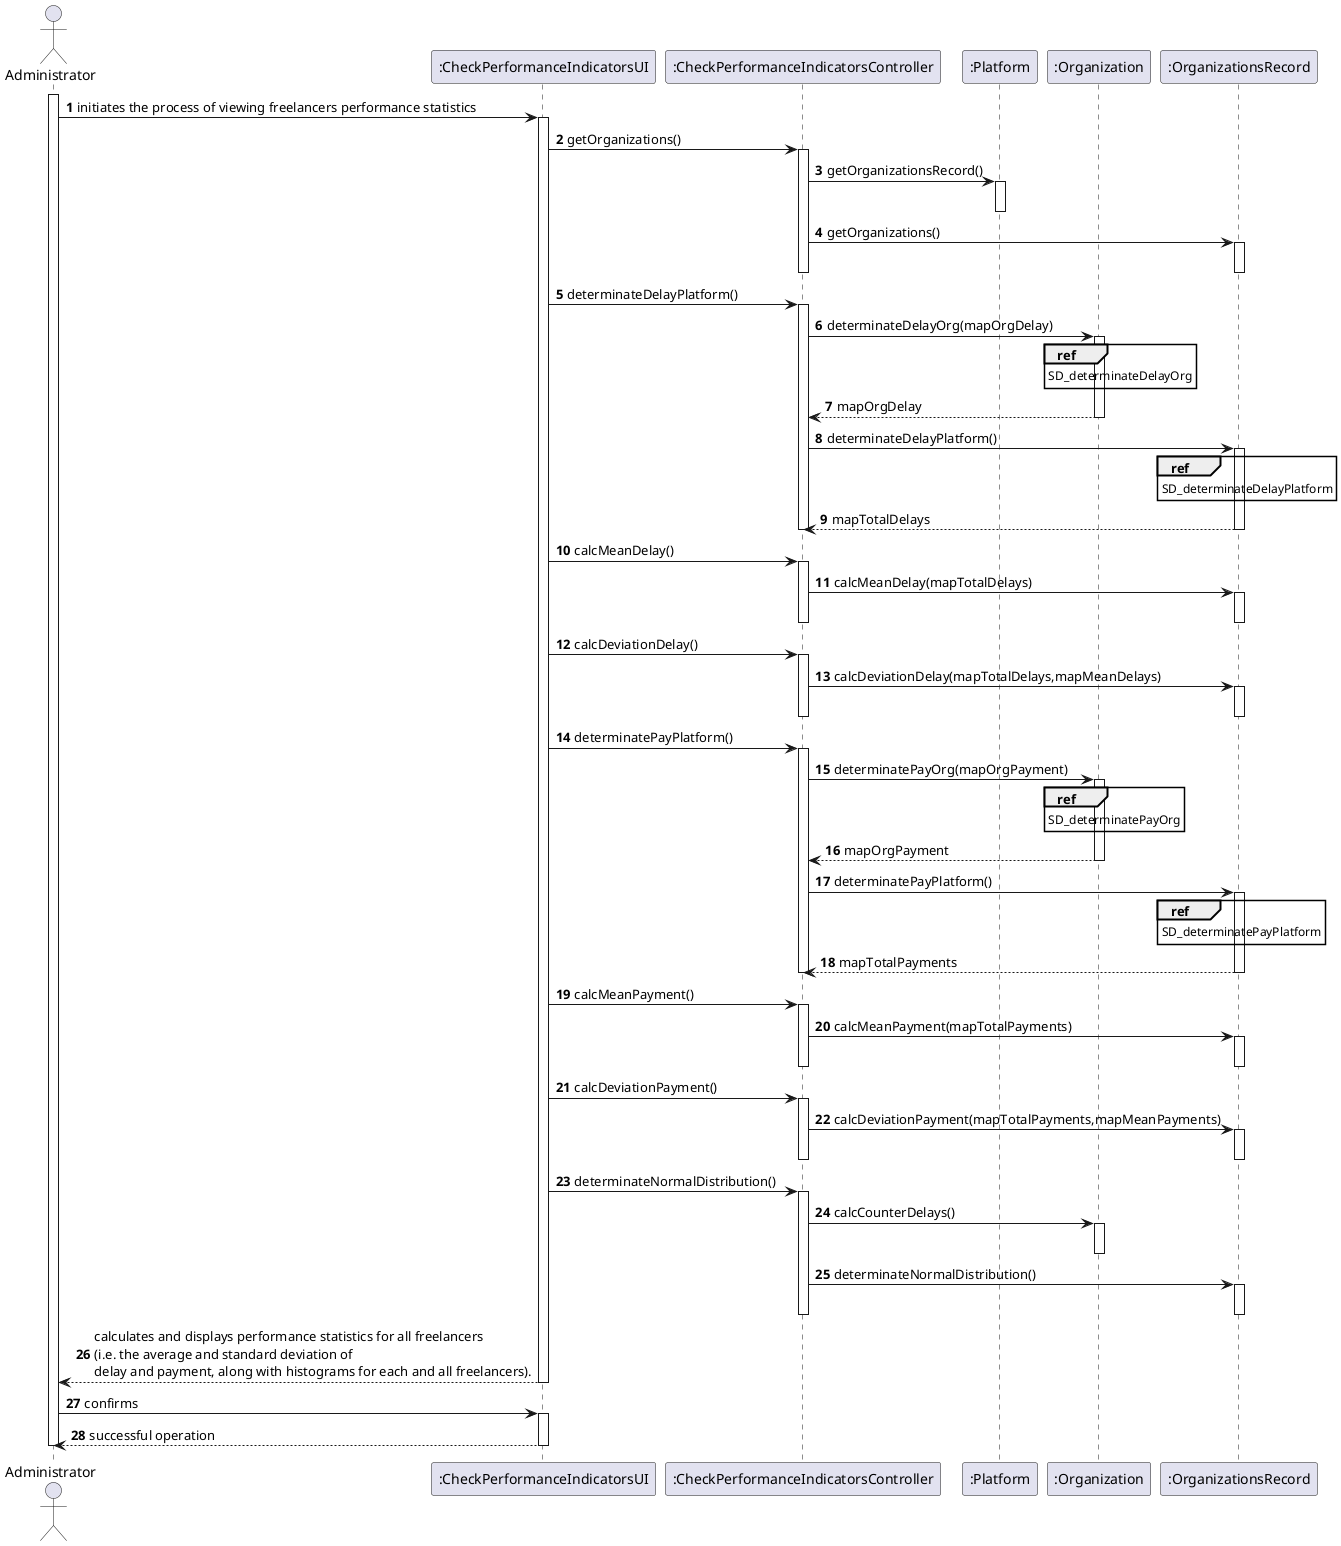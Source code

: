 @startuml
autonumber

actor "Administrator" as ADM
participant ":CheckPerformanceIndicatorsUI" as UI
participant ":CheckPerformanceIndicatorsController" as CTL
participant ":Platform" as PLT
participant ":Organization" as O
participant ":OrganizationsRecord" as RO

activate ADM
ADM -> UI : initiates the process of viewing freelancers performance statistics
activate UI

UI -> CTL : getOrganizations()
activate CTL
CTL -> PLT : getOrganizationsRecord()
activate PLT
deactivate PLT
CTL -> RO : getOrganizations()
activate RO
deactivate RO
deactivate CTL

UI -> CTL : determinateDelayPlatform()
activate CTL
CTL -> O : determinateDelayOrg(mapOrgDelay)
activate O
ref over O
SD_determinateDelayOrg
end ref
CTL <-- O : mapOrgDelay
deactivate O
CTL -> RO : determinateDelayPlatform()
activate RO
ref over RO
SD_determinateDelayPlatform
end ref
CTL <-- RO : mapTotalDelays
deactivate RO
deactivate CTL

UI -> CTL : calcMeanDelay()
activate CTL
CTL -> RO : calcMeanDelay(mapTotalDelays)
activate RO
deactivate RO
deactivate CTL

UI -> CTL : calcDeviationDelay()
activate CTL
CTL -> RO : calcDeviationDelay(mapTotalDelays,mapMeanDelays)
activate RO
deactivate RO
deactivate CTL


UI -> CTL : determinatePayPlatform()
activate CTL
CTL -> O : determinatePayOrg(mapOrgPayment)
activate O
ref over O
SD_determinatePayOrg
end ref
CTL <-- O : mapOrgPayment
deactivate O
CTL -> RO : determinatePayPlatform()
activate RO
ref over RO
SD_determinatePayPlatform
end ref
CTL <-- RO : mapTotalPayments
deactivate RO
deactivate CTL

UI -> CTL : calcMeanPayment()
activate CTL
CTL -> RO : calcMeanPayment(mapTotalPayments)
activate RO
deactivate RO
deactivate CTL

UI -> CTL : calcDeviationPayment()
activate CTL
CTL -> RO : calcDeviationPayment(mapTotalPayments,mapMeanPayments)
activate RO
deactivate RO
deactivate CTL


UI -> CTL : determinateNormalDistribution()
activate CTL
CTL -> O : calcCounterDelays()
activate O
deactivate O
CTL -> RO: determinateNormalDistribution()
activate RO
deactivate RO
deactivate CTL

UI --> ADM : calculates and displays performance statistics for all freelancers \n(i.e. the average and standard deviation of \ndelay and payment, along with histograms for each and all freelancers).
deactivate UI
ADM -> UI : confirms
activate UI
UI --> ADM : successful operation
deactivate UI
deactivate ADM

@enduml